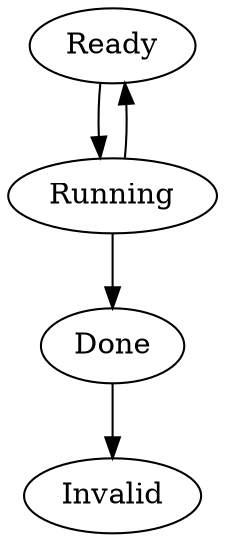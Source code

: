 digraph "Task state" {
  Ready -> Running
  Invalid
  Running -> Done
  Running -> Ready
  Done -> Invalid
}